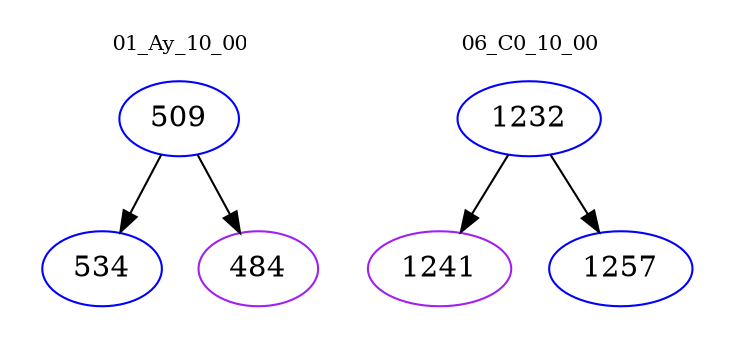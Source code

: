 digraph{
subgraph cluster_0 {
color = white
label = "01_Ay_10_00";
fontsize=10;
T0_509 [label="509", color="blue"]
T0_509 -> T0_534 [color="black"]
T0_534 [label="534", color="blue"]
T0_509 -> T0_484 [color="black"]
T0_484 [label="484", color="purple"]
}
subgraph cluster_1 {
color = white
label = "06_C0_10_00";
fontsize=10;
T1_1232 [label="1232", color="blue"]
T1_1232 -> T1_1241 [color="black"]
T1_1241 [label="1241", color="purple"]
T1_1232 -> T1_1257 [color="black"]
T1_1257 [label="1257", color="blue"]
}
}
